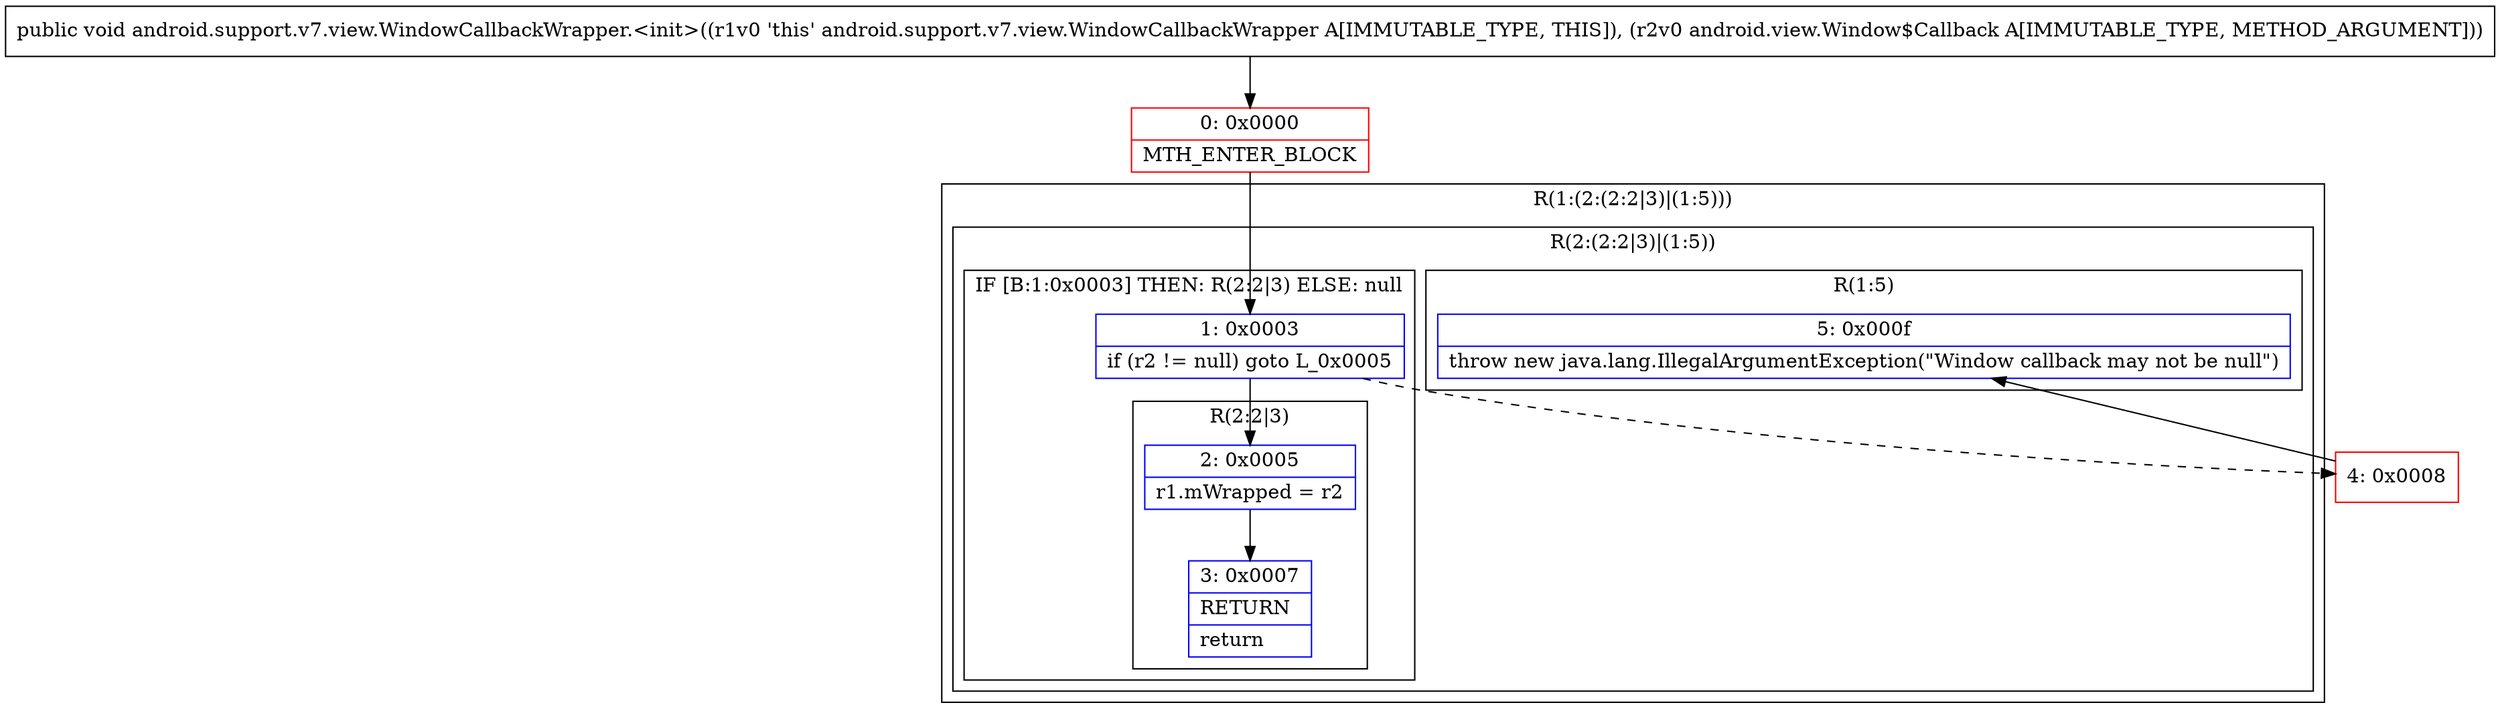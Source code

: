digraph "CFG forandroid.support.v7.view.WindowCallbackWrapper.\<init\>(Landroid\/view\/Window$Callback;)V" {
subgraph cluster_Region_133721758 {
label = "R(1:(2:(2:2|3)|(1:5)))";
node [shape=record,color=blue];
subgraph cluster_Region_394439728 {
label = "R(2:(2:2|3)|(1:5))";
node [shape=record,color=blue];
subgraph cluster_IfRegion_184111497 {
label = "IF [B:1:0x0003] THEN: R(2:2|3) ELSE: null";
node [shape=record,color=blue];
Node_1 [shape=record,label="{1\:\ 0x0003|if (r2 != null) goto L_0x0005\l}"];
subgraph cluster_Region_911996245 {
label = "R(2:2|3)";
node [shape=record,color=blue];
Node_2 [shape=record,label="{2\:\ 0x0005|r1.mWrapped = r2\l}"];
Node_3 [shape=record,label="{3\:\ 0x0007|RETURN\l|return\l}"];
}
}
subgraph cluster_Region_1913905566 {
label = "R(1:5)";
node [shape=record,color=blue];
Node_5 [shape=record,label="{5\:\ 0x000f|throw new java.lang.IllegalArgumentException(\"Window callback may not be null\")\l}"];
}
}
}
Node_0 [shape=record,color=red,label="{0\:\ 0x0000|MTH_ENTER_BLOCK\l}"];
Node_4 [shape=record,color=red,label="{4\:\ 0x0008}"];
MethodNode[shape=record,label="{public void android.support.v7.view.WindowCallbackWrapper.\<init\>((r1v0 'this' android.support.v7.view.WindowCallbackWrapper A[IMMUTABLE_TYPE, THIS]), (r2v0 android.view.Window$Callback A[IMMUTABLE_TYPE, METHOD_ARGUMENT])) }"];
MethodNode -> Node_0;
Node_1 -> Node_2;
Node_1 -> Node_4[style=dashed];
Node_2 -> Node_3;
Node_0 -> Node_1;
Node_4 -> Node_5;
}

